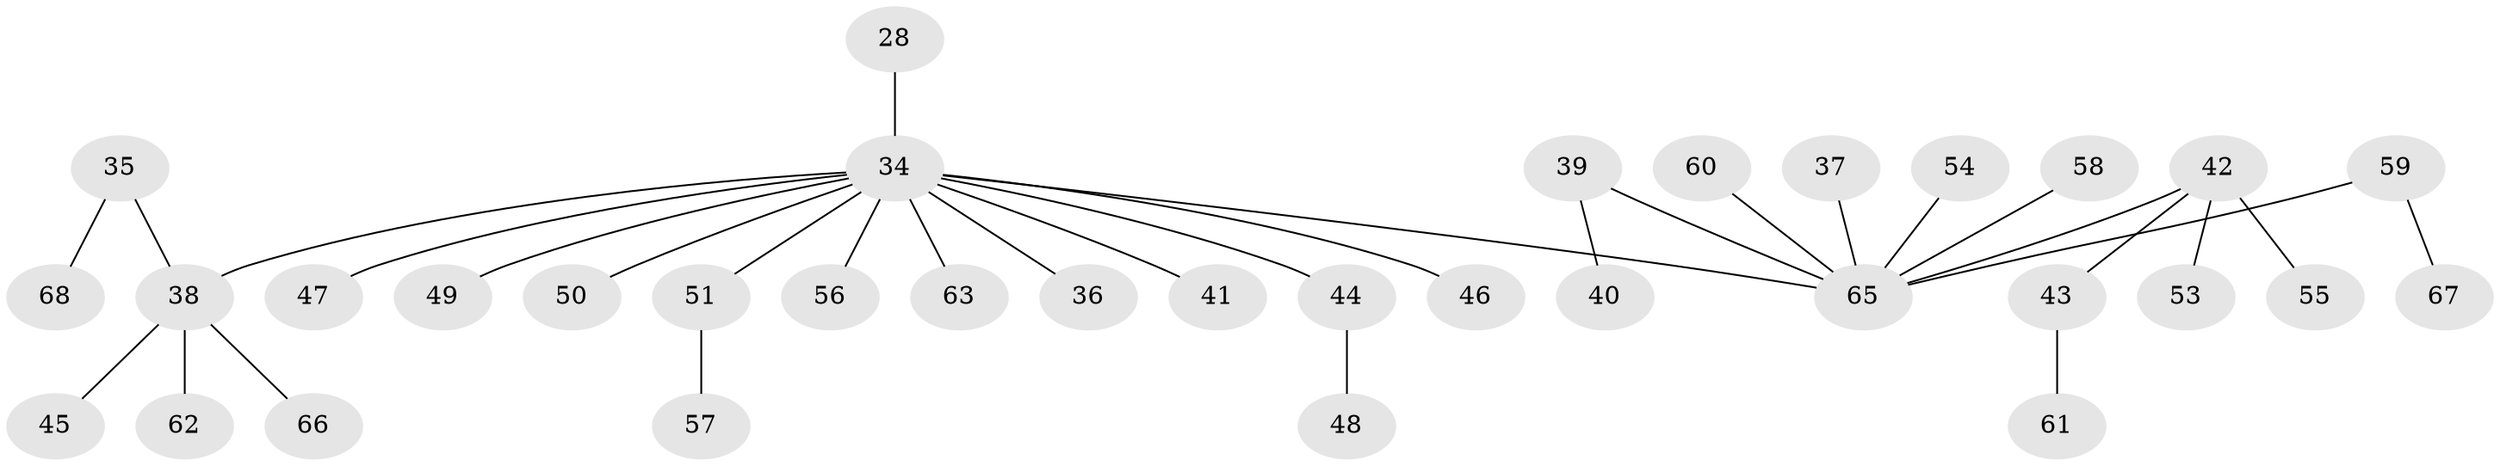 // original degree distribution, {5: 0.08823529411764706, 2: 0.25, 3: 0.11764705882352941, 4: 0.04411764705882353, 1: 0.5}
// Generated by graph-tools (version 1.1) at 2025/52/03/09/25 04:52:39]
// undirected, 34 vertices, 33 edges
graph export_dot {
graph [start="1"]
  node [color=gray90,style=filled];
  28;
  34 [super="+21+32"];
  35;
  36;
  37;
  38 [super="+14+17+18+19+31+30"];
  39;
  40;
  41;
  42;
  43;
  44;
  45;
  46;
  47;
  48;
  49;
  50;
  51;
  53;
  54;
  55;
  56 [super="+13"];
  57;
  58;
  59 [super="+26+52"];
  60;
  61;
  62;
  63;
  65 [super="+22+64+20"];
  66;
  67;
  68;
  28 -- 34;
  34 -- 65;
  34 -- 36;
  34 -- 38;
  34 -- 41;
  34 -- 44;
  34 -- 46;
  34 -- 47;
  34 -- 49;
  34 -- 50;
  34 -- 51;
  34 -- 56;
  34 -- 63;
  35 -- 68;
  35 -- 38;
  37 -- 65;
  38 -- 62;
  38 -- 66;
  38 -- 45;
  39 -- 40;
  39 -- 65;
  42 -- 43;
  42 -- 53;
  42 -- 55;
  42 -- 65;
  43 -- 61;
  44 -- 48;
  51 -- 57;
  54 -- 65;
  58 -- 65;
  59 -- 67;
  59 -- 65;
  60 -- 65;
}
